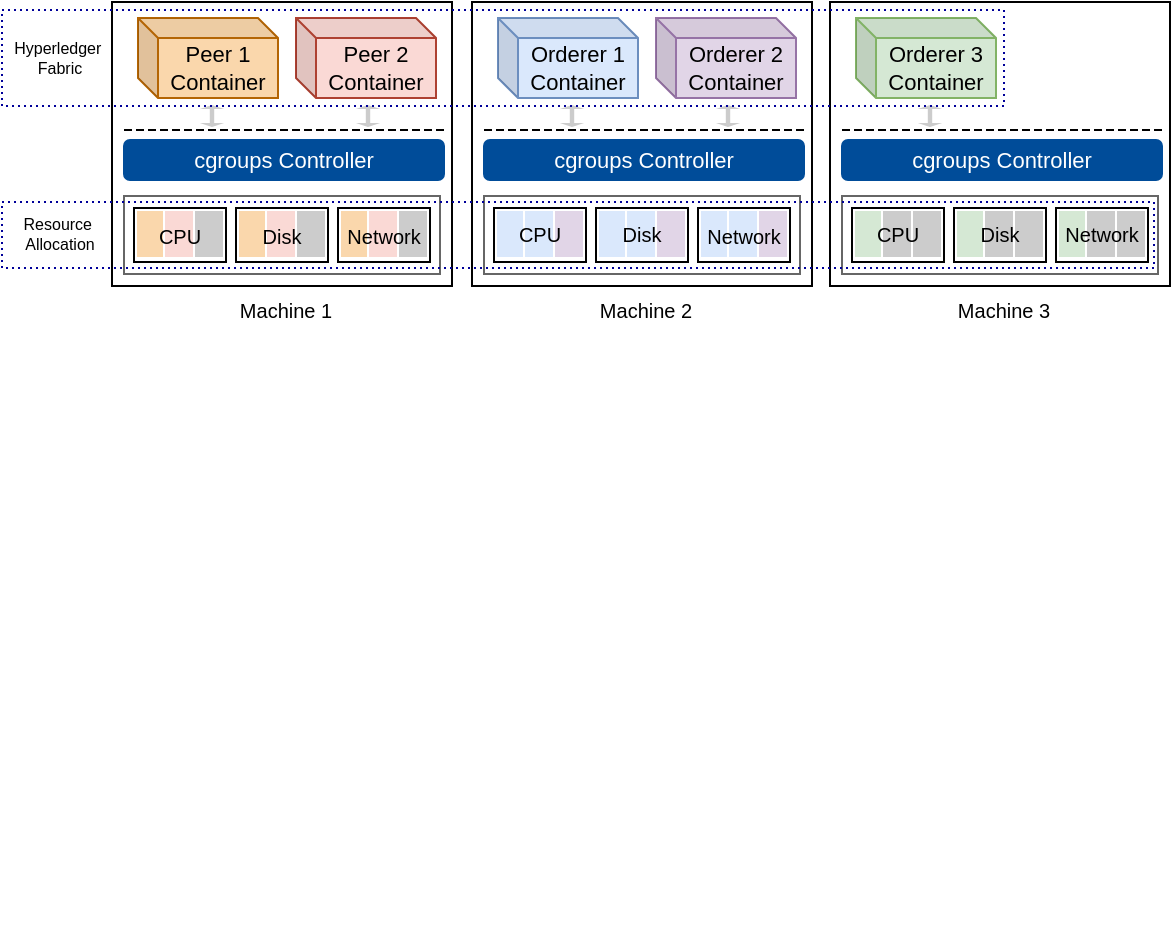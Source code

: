 <mxfile version="17.4.3" type="google"><diagram id="aW8BC6xyf7XYzy20FpQa" name="Page-1"><mxGraphModel grid="1" page="1" gridSize="10" guides="1" tooltips="1" connect="1" arrows="1" fold="1" pageScale="1" pageWidth="827" pageHeight="1169" math="0" shadow="0"><root><mxCell id="0"/><mxCell id="1" parent="0"/><mxCell id="j6zmDyogFJAymvkdfpZm-1" value="" style="rounded=0;whiteSpace=wrap;html=1;" vertex="1" parent="1"><mxGeometry x="124" y="183" width="170" height="142" as="geometry"/></mxCell><mxCell id="LHHAvHQ3TDIsfeyb55IR-4" value="cgroups Controller" style="rounded=1;whiteSpace=wrap;html=1;fillColor=#004C99;fontColor=#ffffff;strokeColor=#004C99;fontSize=11;" vertex="1" parent="1"><mxGeometry x="130" y="252" width="160" height="20" as="geometry"/></mxCell><mxCell id="LHHAvHQ3TDIsfeyb55IR-9" value="" style="rounded=0;whiteSpace=wrap;html=1;fillColor=#FFFFFF;fontColor=#333333;strokeColor=#666666;shadow=0;" vertex="1" parent="1"><mxGeometry x="130" y="280" width="158" height="39" as="geometry"/></mxCell><mxCell id="LHHAvHQ3TDIsfeyb55IR-1" value="Machine 1" style="text;html=1;strokeColor=none;fillColor=none;align=center;verticalAlign=middle;whiteSpace=wrap;rounded=0;fontSize=10;" vertex="1" parent="1"><mxGeometry x="181" y="322" width="60" height="30" as="geometry"/></mxCell><mxCell id="LHHAvHQ3TDIsfeyb55IR-24" value="Peer 1&lt;br style=&quot;font-size: 11px;&quot;&gt;Container" style="shape=cube;whiteSpace=wrap;html=1;boundedLbl=1;backgroundOutline=1;darkOpacity=0.05;darkOpacity2=0.1;shadow=0;strokeColor=#b46504;fillColor=#fad7ac;size=10;fontSize=11;" vertex="1" parent="1"><mxGeometry x="137" y="191" width="70" height="40" as="geometry"/></mxCell><mxCell id="LHHAvHQ3TDIsfeyb55IR-29" value="" style="endArrow=none;html=1;rounded=0;dashed=1;fontColor=#000000;shape=link;width=3.333;strokeColor=none;" edge="1" parent="1"><mxGeometry width="50" height="50" relative="1" as="geometry"><mxPoint x="270" y="650" as="sourcePoint"/><mxPoint x="320" y="600" as="targetPoint"/></mxGeometry></mxCell><mxCell id="LHHAvHQ3TDIsfeyb55IR-27" value="" style="endArrow=none;dashed=1;html=1;rounded=0;fontColor=#000000;shape=link;sketch=0;width=0;" edge="1" parent="1"><mxGeometry width="50" height="50" relative="1" as="geometry"><mxPoint x="290" y="247" as="sourcePoint"/><mxPoint x="130" y="247" as="targetPoint"/></mxGeometry></mxCell><mxCell id="LHHAvHQ3TDIsfeyb55IR-31" value="Peer 2&lt;br style=&quot;font-size: 11px;&quot;&gt;Container" style="shape=cube;whiteSpace=wrap;html=1;boundedLbl=1;backgroundOutline=1;darkOpacity=0.05;darkOpacity2=0.1;shadow=0;strokeColor=#ae4132;fillColor=#fad9d5;size=10;labelBackgroundColor=none;fontSize=11;" vertex="1" parent="1"><mxGeometry x="216" y="191" width="70" height="40" as="geometry"/></mxCell><mxCell id="LHHAvHQ3TDIsfeyb55IR-33" value="" style="html=1;shadow=0;dashed=0;align=center;verticalAlign=middle;shape=mxgraph.arrows2.twoWayArrow;dy=0.8;dx=1.0;fontColor=#000000;strokeColor=#CCCCCC;fillColor=#CCCCCC;direction=south;" vertex="1" parent="1"><mxGeometry x="249" y="235" width="6" height="10" as="geometry"/></mxCell><mxCell id="LHHAvHQ3TDIsfeyb55IR-34" value="" style="html=1;shadow=0;dashed=0;align=center;verticalAlign=middle;shape=mxgraph.arrows2.twoWayArrow;dy=0.8;dx=1.0;fontColor=#000000;strokeColor=#CCCCCC;fillColor=#CCCCCC;direction=south;" vertex="1" parent="1"><mxGeometry x="171" y="235" width="6" height="10" as="geometry"/></mxCell><mxCell id="LHHAvHQ3TDIsfeyb55IR-70" value="" style="rounded=0;whiteSpace=wrap;html=1;shadow=0;labelBackgroundColor=none;fontSize=10;fontColor=#000000;strokeColor=#000000;fillColor=#FFFFFF;" vertex="1" parent="1"><mxGeometry x="135" y="286" width="46" height="27" as="geometry"/></mxCell><mxCell id="LHHAvHQ3TDIsfeyb55IR-58" value="" style="rounded=0;whiteSpace=wrap;html=1;shadow=0;fontSize=10;strokeColor=#FFFFFF;fillColor=#fad7ac;imageWidth=21;imageHeight=21;absoluteArcSize=1;" vertex="1" parent="1"><mxGeometry x="136" y="287" width="15" height="24" as="geometry"/></mxCell><mxCell id="LHHAvHQ3TDIsfeyb55IR-59" value="" style="rounded=0;whiteSpace=wrap;html=1;shadow=0;fontSize=10;strokeColor=#FFFFFF;fillColor=#fad9d5;imageWidth=21;imageHeight=21;absoluteArcSize=1;" vertex="1" parent="1"><mxGeometry x="150" y="287" width="15" height="24" as="geometry"/></mxCell><mxCell id="LHHAvHQ3TDIsfeyb55IR-60" value="" style="rounded=0;whiteSpace=wrap;html=1;shadow=0;fontSize=10;fontColor=#000000;strokeColor=#FFFFFF;fillColor=#CCCCCC;imageWidth=21;imageHeight=21;absoluteArcSize=1;" vertex="1" parent="1"><mxGeometry x="165" y="287" width="15" height="24" as="geometry"/></mxCell><mxCell id="LHHAvHQ3TDIsfeyb55IR-61" value="CPU" style="text;html=1;strokeColor=none;fillColor=none;align=center;verticalAlign=middle;whiteSpace=wrap;rounded=0;fontSize=10;" vertex="1" parent="1"><mxGeometry x="131" y="288" width="54" height="24" as="geometry"/></mxCell><mxCell id="LHHAvHQ3TDIsfeyb55IR-71" value="" style="rounded=0;whiteSpace=wrap;html=1;shadow=0;labelBackgroundColor=none;fontSize=10;fontColor=#000000;strokeColor=#000000;fillColor=#FFFFFF;" vertex="1" parent="1"><mxGeometry x="186" y="286" width="46" height="27" as="geometry"/></mxCell><mxCell id="LHHAvHQ3TDIsfeyb55IR-72" value="" style="rounded=0;whiteSpace=wrap;html=1;shadow=0;fontSize=10;strokeColor=#FFFFFF;fillColor=#fad7ac;imageWidth=21;imageHeight=21;absoluteArcSize=1;" vertex="1" parent="1"><mxGeometry x="187" y="287" width="15" height="24" as="geometry"/></mxCell><mxCell id="LHHAvHQ3TDIsfeyb55IR-73" value="" style="rounded=0;whiteSpace=wrap;html=1;shadow=0;fontSize=10;strokeColor=#FFFFFF;fillColor=#fad9d5;imageWidth=21;imageHeight=21;absoluteArcSize=1;" vertex="1" parent="1"><mxGeometry x="201" y="287" width="15" height="24" as="geometry"/></mxCell><mxCell id="LHHAvHQ3TDIsfeyb55IR-74" value="" style="rounded=0;whiteSpace=wrap;html=1;shadow=0;fontSize=10;fontColor=#000000;strokeColor=#FFFFFF;fillColor=#CCCCCC;imageWidth=21;imageHeight=21;absoluteArcSize=1;" vertex="1" parent="1"><mxGeometry x="216" y="287" width="15" height="24" as="geometry"/></mxCell><mxCell id="LHHAvHQ3TDIsfeyb55IR-75" value="Disk" style="text;html=1;strokeColor=none;fillColor=none;align=center;verticalAlign=middle;whiteSpace=wrap;rounded=0;fontSize=10;" vertex="1" parent="1"><mxGeometry x="182" y="288" width="54" height="24" as="geometry"/></mxCell><mxCell id="LHHAvHQ3TDIsfeyb55IR-81" value="" style="rounded=0;whiteSpace=wrap;html=1;shadow=0;labelBackgroundColor=none;fontSize=10;fontColor=#000000;strokeColor=#000000;fillColor=#FFFFFF;" vertex="1" parent="1"><mxGeometry x="237" y="286" width="46" height="27" as="geometry"/></mxCell><mxCell id="LHHAvHQ3TDIsfeyb55IR-82" value="" style="rounded=0;whiteSpace=wrap;html=1;shadow=0;fontSize=10;strokeColor=#FFFFFF;fillColor=#fad7ac;imageWidth=21;imageHeight=21;absoluteArcSize=1;" vertex="1" parent="1"><mxGeometry x="238" y="287" width="15" height="24" as="geometry"/></mxCell><mxCell id="LHHAvHQ3TDIsfeyb55IR-83" value="" style="rounded=0;whiteSpace=wrap;html=1;shadow=0;fontSize=10;strokeColor=#FFFFFF;fillColor=#fad9d5;imageWidth=21;imageHeight=21;absoluteArcSize=1;" vertex="1" parent="1"><mxGeometry x="252" y="287" width="15" height="24" as="geometry"/></mxCell><mxCell id="LHHAvHQ3TDIsfeyb55IR-84" value="" style="rounded=0;whiteSpace=wrap;html=1;shadow=0;fontSize=10;fontColor=#000000;strokeColor=#FFFFFF;fillColor=#CCCCCC;imageWidth=21;imageHeight=21;absoluteArcSize=1;" vertex="1" parent="1"><mxGeometry x="267" y="287" width="15" height="24" as="geometry"/></mxCell><mxCell id="LHHAvHQ3TDIsfeyb55IR-85" value="Network" style="text;html=1;strokeColor=none;fillColor=none;align=center;verticalAlign=middle;whiteSpace=wrap;rounded=0;fontSize=10;" vertex="1" parent="1"><mxGeometry x="233" y="288" width="54" height="24" as="geometry"/></mxCell><mxCell id="LHHAvHQ3TDIsfeyb55IR-118" value="" style="rounded=0;whiteSpace=wrap;html=1;" vertex="1" parent="1"><mxGeometry x="304" y="183" width="170" height="142" as="geometry"/></mxCell><mxCell id="LHHAvHQ3TDIsfeyb55IR-119" value="cgroups Controller" style="rounded=1;whiteSpace=wrap;html=1;fillColor=#004C99;fontColor=#ffffff;strokeColor=#004C99;fontSize=11;" vertex="1" parent="1"><mxGeometry x="310" y="252" width="160" height="20" as="geometry"/></mxCell><mxCell id="LHHAvHQ3TDIsfeyb55IR-120" value="" style="rounded=0;whiteSpace=wrap;html=1;fillColor=#FFFFFF;fontColor=#333333;strokeColor=#666666;shadow=0;" vertex="1" parent="1"><mxGeometry x="310" y="280" width="158" height="39" as="geometry"/></mxCell><mxCell id="LHHAvHQ3TDIsfeyb55IR-121" value="Machine 2" style="text;html=1;strokeColor=none;fillColor=none;align=center;verticalAlign=middle;whiteSpace=wrap;rounded=0;fontSize=10;" vertex="1" parent="1"><mxGeometry x="361" y="322" width="60" height="30" as="geometry"/></mxCell><mxCell id="LHHAvHQ3TDIsfeyb55IR-122" value="Orderer 1&lt;br style=&quot;font-size: 11px&quot;&gt;Container" style="shape=cube;whiteSpace=wrap;html=1;boundedLbl=1;backgroundOutline=1;darkOpacity=0.05;darkOpacity2=0.1;shadow=0;strokeColor=#6c8ebf;fillColor=#dae8fc;size=10;fontSize=11;" vertex="1" parent="1"><mxGeometry x="317" y="191" width="70" height="40" as="geometry"/></mxCell><mxCell id="LHHAvHQ3TDIsfeyb55IR-123" value="" style="endArrow=none;dashed=1;html=1;rounded=0;fontColor=#000000;shape=link;sketch=0;width=0;" edge="1" parent="1"><mxGeometry width="50" height="50" relative="1" as="geometry"><mxPoint x="470" y="247" as="sourcePoint"/><mxPoint x="310" y="247" as="targetPoint"/></mxGeometry></mxCell><mxCell id="LHHAvHQ3TDIsfeyb55IR-124" value="Orderer 2&lt;br style=&quot;font-size: 11px&quot;&gt;Container" style="shape=cube;whiteSpace=wrap;html=1;boundedLbl=1;backgroundOutline=1;darkOpacity=0.05;darkOpacity2=0.1;shadow=0;strokeColor=#9673a6;fillColor=#e1d5e7;size=10;labelBackgroundColor=none;fontSize=11;" vertex="1" parent="1"><mxGeometry x="396" y="191" width="70" height="40" as="geometry"/></mxCell><mxCell id="LHHAvHQ3TDIsfeyb55IR-125" value="" style="html=1;shadow=0;dashed=0;align=center;verticalAlign=middle;shape=mxgraph.arrows2.twoWayArrow;dy=0.8;dx=1.0;fontColor=#000000;strokeColor=#CCCCCC;fillColor=#CCCCCC;direction=south;" vertex="1" parent="1"><mxGeometry x="429" y="235" width="6" height="10" as="geometry"/></mxCell><mxCell id="LHHAvHQ3TDIsfeyb55IR-126" value="" style="html=1;shadow=0;dashed=0;align=center;verticalAlign=middle;shape=mxgraph.arrows2.twoWayArrow;dy=0.8;dx=1.0;fontColor=#000000;strokeColor=#CCCCCC;fillColor=#CCCCCC;direction=south;" vertex="1" parent="1"><mxGeometry x="351" y="235" width="6" height="10" as="geometry"/></mxCell><mxCell id="LHHAvHQ3TDIsfeyb55IR-127" value="" style="rounded=0;whiteSpace=wrap;html=1;shadow=0;labelBackgroundColor=none;fontSize=10;fontColor=#000000;strokeColor=#000000;fillColor=#FFFFFF;" vertex="1" parent="1"><mxGeometry x="315" y="286" width="46" height="27" as="geometry"/></mxCell><mxCell id="LHHAvHQ3TDIsfeyb55IR-128" value="" style="rounded=0;whiteSpace=wrap;html=1;shadow=0;fontSize=10;strokeColor=#FFFFFF;fillColor=#dae8fc;imageWidth=21;imageHeight=21;absoluteArcSize=1;" vertex="1" parent="1"><mxGeometry x="316" y="287" width="15" height="24" as="geometry"/></mxCell><mxCell id="LHHAvHQ3TDIsfeyb55IR-129" value="" style="rounded=0;whiteSpace=wrap;html=1;shadow=0;fontSize=10;strokeColor=#FFFFFF;fillColor=#dae8fc;imageWidth=21;imageHeight=21;absoluteArcSize=1;" vertex="1" parent="1"><mxGeometry x="330" y="287" width="15" height="24" as="geometry"/></mxCell><mxCell id="LHHAvHQ3TDIsfeyb55IR-130" value="" style="rounded=0;whiteSpace=wrap;html=1;shadow=0;fontSize=10;strokeColor=#FFFFFF;fillColor=#e1d5e7;imageWidth=21;imageHeight=21;absoluteArcSize=1;" vertex="1" parent="1"><mxGeometry x="345" y="287" width="15" height="24" as="geometry"/></mxCell><mxCell id="LHHAvHQ3TDIsfeyb55IR-132" value="" style="rounded=0;whiteSpace=wrap;html=1;shadow=0;labelBackgroundColor=none;fontSize=10;fontColor=#000000;strokeColor=#000000;fillColor=#FFFFFF;" vertex="1" parent="1"><mxGeometry x="366" y="286" width="46" height="27" as="geometry"/></mxCell><mxCell id="LHHAvHQ3TDIsfeyb55IR-133" value="" style="rounded=0;whiteSpace=wrap;html=1;shadow=0;fontSize=10;strokeColor=#FFFFFF;fillColor=#dae8fc;imageWidth=21;imageHeight=21;absoluteArcSize=1;" vertex="1" parent="1"><mxGeometry x="367" y="287" width="15" height="24" as="geometry"/></mxCell><mxCell id="LHHAvHQ3TDIsfeyb55IR-134" value="" style="rounded=0;whiteSpace=wrap;html=1;shadow=0;fontSize=10;strokeColor=#FFFFFF;fillColor=#dae8fc;imageWidth=21;imageHeight=21;absoluteArcSize=1;" vertex="1" parent="1"><mxGeometry x="381" y="287" width="15" height="24" as="geometry"/></mxCell><mxCell id="LHHAvHQ3TDIsfeyb55IR-135" value="" style="rounded=0;whiteSpace=wrap;html=1;shadow=0;fontSize=10;strokeColor=#FFFFFF;fillColor=#e1d5e7;imageWidth=21;imageHeight=21;absoluteArcSize=1;" vertex="1" parent="1"><mxGeometry x="396" y="287" width="15" height="24" as="geometry"/></mxCell><mxCell id="LHHAvHQ3TDIsfeyb55IR-136" value="Disk" style="text;html=1;strokeColor=none;fillColor=none;align=center;verticalAlign=middle;whiteSpace=wrap;rounded=0;fontSize=10;" vertex="1" parent="1"><mxGeometry x="362" y="287" width="54" height="24" as="geometry"/></mxCell><mxCell id="LHHAvHQ3TDIsfeyb55IR-137" value="" style="rounded=0;whiteSpace=wrap;html=1;shadow=0;labelBackgroundColor=none;fontSize=10;fontColor=#000000;strokeColor=#000000;fillColor=#FFFFFF;" vertex="1" parent="1"><mxGeometry x="417" y="286" width="46" height="27" as="geometry"/></mxCell><mxCell id="LHHAvHQ3TDIsfeyb55IR-138" value="" style="rounded=0;whiteSpace=wrap;html=1;shadow=0;fontSize=10;strokeColor=#FFFFFF;fillColor=#dae8fc;imageWidth=21;imageHeight=21;absoluteArcSize=1;" vertex="1" parent="1"><mxGeometry x="418" y="287" width="15" height="24" as="geometry"/></mxCell><mxCell id="LHHAvHQ3TDIsfeyb55IR-139" value="" style="rounded=0;whiteSpace=wrap;html=1;shadow=0;fontSize=10;strokeColor=#FFFFFF;fillColor=#dae8fc;imageWidth=21;imageHeight=21;absoluteArcSize=1;" vertex="1" parent="1"><mxGeometry x="432" y="287" width="15" height="24" as="geometry"/></mxCell><mxCell id="LHHAvHQ3TDIsfeyb55IR-140" value="" style="rounded=0;whiteSpace=wrap;html=1;shadow=0;fontSize=10;strokeColor=#FFFFFF;fillColor=#e1d5e7;imageWidth=21;imageHeight=21;absoluteArcSize=1;" vertex="1" parent="1"><mxGeometry x="447" y="287" width="15" height="24" as="geometry"/></mxCell><mxCell id="LHHAvHQ3TDIsfeyb55IR-141" value="Network" style="text;html=1;strokeColor=none;fillColor=none;align=center;verticalAlign=middle;whiteSpace=wrap;rounded=0;fontSize=10;" vertex="1" parent="1"><mxGeometry x="413" y="288" width="54" height="24" as="geometry"/></mxCell><mxCell id="LHHAvHQ3TDIsfeyb55IR-148" value="CPU" style="text;html=1;strokeColor=none;fillColor=none;align=center;verticalAlign=middle;whiteSpace=wrap;rounded=0;fontSize=10;" vertex="1" parent="1"><mxGeometry x="311" y="287" width="54" height="24" as="geometry"/></mxCell><mxCell id="LHHAvHQ3TDIsfeyb55IR-149" value="" style="rounded=0;whiteSpace=wrap;html=1;" vertex="1" parent="1"><mxGeometry x="483" y="183" width="170" height="142" as="geometry"/></mxCell><mxCell id="LHHAvHQ3TDIsfeyb55IR-150" value="cgroups Controller" style="rounded=1;whiteSpace=wrap;html=1;fillColor=#004C99;fontColor=#ffffff;strokeColor=#004C99;fontSize=11;" vertex="1" parent="1"><mxGeometry x="489" y="252" width="160" height="20" as="geometry"/></mxCell><mxCell id="LHHAvHQ3TDIsfeyb55IR-151" value="" style="rounded=0;whiteSpace=wrap;html=1;fillColor=#FFFFFF;fontColor=#333333;strokeColor=#666666;shadow=0;" vertex="1" parent="1"><mxGeometry x="489" y="280" width="158" height="39" as="geometry"/></mxCell><mxCell id="LHHAvHQ3TDIsfeyb55IR-152" value="Machine 3" style="text;html=1;strokeColor=none;fillColor=none;align=center;verticalAlign=middle;whiteSpace=wrap;rounded=0;fontSize=10;" vertex="1" parent="1"><mxGeometry x="540" y="322" width="60" height="30" as="geometry"/></mxCell><mxCell id="LHHAvHQ3TDIsfeyb55IR-153" value="Orderer 3&lt;br style=&quot;font-size: 11px&quot;&gt;Container" style="shape=cube;whiteSpace=wrap;html=1;boundedLbl=1;backgroundOutline=1;darkOpacity=0.05;darkOpacity2=0.1;shadow=0;strokeColor=#82b366;fillColor=#d5e8d4;size=10;fontSize=11;" vertex="1" parent="1"><mxGeometry x="496" y="191" width="70" height="40" as="geometry"/></mxCell><mxCell id="LHHAvHQ3TDIsfeyb55IR-154" value="" style="endArrow=none;dashed=1;html=1;rounded=0;fontColor=#000000;shape=link;sketch=0;width=0;" edge="1" parent="1"><mxGeometry width="50" height="50" relative="1" as="geometry"><mxPoint x="649" y="247" as="sourcePoint"/><mxPoint x="489" y="247" as="targetPoint"/></mxGeometry></mxCell><mxCell id="LHHAvHQ3TDIsfeyb55IR-157" value="" style="html=1;shadow=0;dashed=0;align=center;verticalAlign=middle;shape=mxgraph.arrows2.twoWayArrow;dy=0.8;dx=1.0;fontColor=#000000;strokeColor=#CCCCCC;fillColor=#CCCCCC;direction=south;" vertex="1" parent="1"><mxGeometry x="530" y="235" width="6" height="10" as="geometry"/></mxCell><mxCell id="LHHAvHQ3TDIsfeyb55IR-158" value="" style="rounded=0;whiteSpace=wrap;html=1;shadow=0;labelBackgroundColor=none;fontSize=10;fontColor=#000000;strokeColor=#000000;fillColor=#FFFFFF;" vertex="1" parent="1"><mxGeometry x="494" y="286" width="46" height="27" as="geometry"/></mxCell><mxCell id="LHHAvHQ3TDIsfeyb55IR-159" value="" style="rounded=0;whiteSpace=wrap;html=1;shadow=0;fontSize=10;strokeColor=#FFFFFF;fillColor=#d5e8d4;imageWidth=21;imageHeight=21;absoluteArcSize=1;" vertex="1" parent="1"><mxGeometry x="495" y="287" width="15" height="24" as="geometry"/></mxCell><mxCell id="LHHAvHQ3TDIsfeyb55IR-160" value="" style="rounded=0;whiteSpace=wrap;html=1;shadow=0;fontSize=10;strokeColor=#FFFFFF;fillColor=#CCCCCC;imageWidth=21;imageHeight=21;absoluteArcSize=1;" vertex="1" parent="1"><mxGeometry x="509" y="287" width="15" height="24" as="geometry"/></mxCell><mxCell id="LHHAvHQ3TDIsfeyb55IR-161" value="" style="rounded=0;whiteSpace=wrap;html=1;shadow=0;fontSize=10;fontColor=#000000;strokeColor=#FFFFFF;fillColor=#CCCCCC;imageWidth=21;imageHeight=21;absoluteArcSize=1;" vertex="1" parent="1"><mxGeometry x="524" y="287" width="15" height="24" as="geometry"/></mxCell><mxCell id="LHHAvHQ3TDIsfeyb55IR-162" value="" style="rounded=0;whiteSpace=wrap;html=1;shadow=0;labelBackgroundColor=none;fontSize=10;fontColor=#000000;strokeColor=#000000;fillColor=#FFFFFF;" vertex="1" parent="1"><mxGeometry x="545" y="286" width="46" height="27" as="geometry"/></mxCell><mxCell id="LHHAvHQ3TDIsfeyb55IR-163" value="" style="rounded=0;whiteSpace=wrap;html=1;shadow=0;fontSize=10;strokeColor=#FFFFFF;fillColor=#d5e8d4;imageWidth=21;imageHeight=21;absoluteArcSize=1;" vertex="1" parent="1"><mxGeometry x="546" y="287" width="15" height="24" as="geometry"/></mxCell><mxCell id="LHHAvHQ3TDIsfeyb55IR-164" value="" style="rounded=0;whiteSpace=wrap;html=1;shadow=0;fontSize=10;strokeColor=#FFFFFF;fillColor=#CCCCCC;imageWidth=21;imageHeight=21;absoluteArcSize=1;" vertex="1" parent="1"><mxGeometry x="560" y="287" width="15" height="24" as="geometry"/></mxCell><mxCell id="LHHAvHQ3TDIsfeyb55IR-165" value="" style="rounded=0;whiteSpace=wrap;html=1;shadow=0;fontSize=10;fontColor=#000000;strokeColor=#FFFFFF;fillColor=#CCCCCC;imageWidth=21;imageHeight=21;absoluteArcSize=1;" vertex="1" parent="1"><mxGeometry x="575" y="287" width="15" height="24" as="geometry"/></mxCell><mxCell id="LHHAvHQ3TDIsfeyb55IR-166" value="Disk" style="text;html=1;strokeColor=none;fillColor=none;align=center;verticalAlign=middle;whiteSpace=wrap;rounded=0;fontSize=10;" vertex="1" parent="1"><mxGeometry x="541" y="287" width="54" height="24" as="geometry"/></mxCell><mxCell id="LHHAvHQ3TDIsfeyb55IR-167" value="" style="rounded=0;whiteSpace=wrap;html=1;shadow=0;labelBackgroundColor=none;fontSize=10;fontColor=#000000;strokeColor=#000000;fillColor=#FFFFFF;" vertex="1" parent="1"><mxGeometry x="596" y="286" width="46" height="27" as="geometry"/></mxCell><mxCell id="LHHAvHQ3TDIsfeyb55IR-168" value="" style="rounded=0;whiteSpace=wrap;html=1;shadow=0;fontSize=10;strokeColor=#FFFFFF;fillColor=#d5e8d4;imageWidth=21;imageHeight=21;absoluteArcSize=1;" vertex="1" parent="1"><mxGeometry x="597" y="287" width="15" height="24" as="geometry"/></mxCell><mxCell id="LHHAvHQ3TDIsfeyb55IR-169" value="" style="rounded=0;whiteSpace=wrap;html=1;shadow=0;fontSize=10;strokeColor=#FFFFFF;fillColor=#CCCCCC;imageWidth=21;imageHeight=21;absoluteArcSize=1;" vertex="1" parent="1"><mxGeometry x="611" y="287" width="15" height="24" as="geometry"/></mxCell><mxCell id="LHHAvHQ3TDIsfeyb55IR-170" value="" style="rounded=0;whiteSpace=wrap;html=1;shadow=0;fontSize=10;fontColor=#000000;strokeColor=#FFFFFF;fillColor=#CCCCCC;imageWidth=21;imageHeight=21;absoluteArcSize=1;" vertex="1" parent="1"><mxGeometry x="626" y="287" width="15" height="24" as="geometry"/></mxCell><mxCell id="LHHAvHQ3TDIsfeyb55IR-171" value="Network" style="text;html=1;strokeColor=none;fillColor=none;align=center;verticalAlign=middle;whiteSpace=wrap;rounded=0;fontSize=10;" vertex="1" parent="1"><mxGeometry x="592" y="287" width="54" height="24" as="geometry"/></mxCell><mxCell id="LHHAvHQ3TDIsfeyb55IR-172" value="CPU" style="text;html=1;strokeColor=none;fillColor=none;align=center;verticalAlign=middle;whiteSpace=wrap;rounded=0;fontSize=10;" vertex="1" parent="1"><mxGeometry x="490" y="287" width="54" height="24" as="geometry"/></mxCell><mxCell id="LHHAvHQ3TDIsfeyb55IR-174" value="" style="rounded=0;whiteSpace=wrap;html=1;shadow=0;labelBackgroundColor=none;fontSize=11;dashed=1;dashPattern=1 2;fillColor=none;strokeColor=#000099;" vertex="1" parent="1"><mxGeometry x="69" y="187" width="501" height="48" as="geometry"/></mxCell><mxCell id="LHHAvHQ3TDIsfeyb55IR-176" value="Hyperledger&amp;nbsp;&lt;br style=&quot;font-size: 8px;&quot;&gt;Fabric" style="text;html=1;strokeColor=none;fillColor=none;align=center;verticalAlign=middle;whiteSpace=wrap;rounded=0;fontSize=8;" vertex="1" parent="1"><mxGeometry x="68" y="196" width="60" height="30" as="geometry"/></mxCell><mxCell id="LHHAvHQ3TDIsfeyb55IR-177" value="" style="rounded=0;whiteSpace=wrap;html=1;shadow=0;labelBackgroundColor=none;fontSize=11;dashed=1;dashPattern=1 2;fillColor=none;strokeColor=#000099;" vertex="1" parent="1"><mxGeometry x="69" y="283" width="576" height="33" as="geometry"/></mxCell><mxCell id="LHHAvHQ3TDIsfeyb55IR-178" value="Resource&amp;nbsp;&lt;br&gt;Allocation" style="text;html=1;strokeColor=none;fillColor=none;align=center;verticalAlign=middle;whiteSpace=wrap;rounded=0;fontSize=8;" vertex="1" parent="1"><mxGeometry x="68" y="284" width="60" height="30" as="geometry"/></mxCell></root></mxGraphModel></diagram></mxfile>